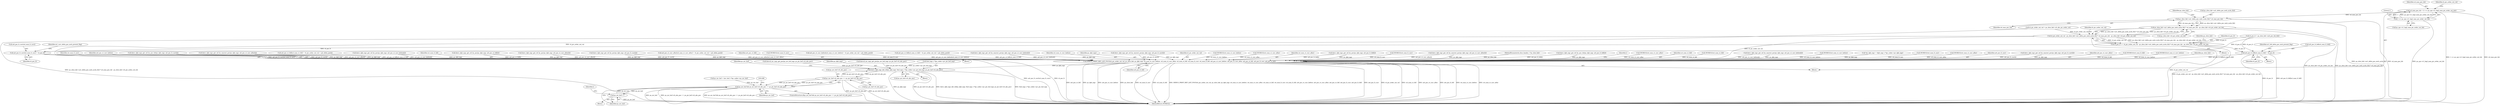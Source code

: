 digraph "0_Android_913d9e8d93d6b81bb8eac3fc2c1426651f5b259d_0@pointer" {
"1000394" [label="(Call,ps_slice_hdr->ai1_delta_poc_msb_cycle_lt[i] * u4_max_poc_lsb - ps_slice_hdr->i4_pic_order_cnt_lsb)"];
"1000395" [label="(Call,ps_slice_hdr->ai1_delta_poc_msb_cycle_lt[i] * u4_max_poc_lsb)"];
"1000170" [label="(Call,u4_max_poc_lsb = (1 << ps_sps->i1_log2_max_pic_order_cnt_lsb))"];
"1000172" [label="(Call,1 << ps_sps->i1_log2_max_pic_order_cnt_lsb)"];
"1000392" [label="(Call,i4_pic_order_cnt_val - ps_slice_hdr->ai1_delta_poc_msb_cycle_lt[i] * u4_max_poc_lsb - ps_slice_hdr->i4_pic_order_cnt_lsb)"];
"1000390" [label="(Call,i4_poc_lt += i4_pic_order_cnt_val - ps_slice_hdr->ai1_delta_poc_msb_cycle_lt[i] * u4_max_poc_lsb - ps_slice_hdr->i4_pic_order_cnt_lsb)"];
"1000412" [label="(Call,ai4_poc_lt_curr[u4_num_lt_curr] = i4_poc_lt)"];
"1001190" [label="(Call,DEBUG_PRINT_REF_LIST_POCS(i4_pic_order_cnt_val, ps_slice_hdr, ps_dpb_mgr, u4_num_st_curr_before, u4_num_st_curr_after, u4_num_st_foll, u4_num_lt_curr, u4_num_lt_foll, ai4_poc_st_curr_before, ai4_poc_st_curr_after, ai4_poc_st_foll, ai4_poc_lt_curr, ai4_poc_lt_foll))"];
"1001246" [label="(Call,ihevc_dpb_mgr_del_ref(ps_dpb_mgr, (buf_mgr_t *)ps_codec->pv_pic_buf_mgr, ps_pic_buf->i4_abs_poc))"];
"1001276" [label="(Call,ps_mv_buf->i4_abs_poc == ps_pic_buf->i4_abs_poc)"];
"1001274" [label="(Call,ps_mv_buf && ps_mv_buf->i4_abs_poc == ps_pic_buf->i4_abs_poc)"];
"1001293" [label="(Call,ps_mv_buf++)"];
"1000430" [label="(Call,ai4_poc_lt_foll[u4_num_lt_foll] = i4_poc_lt)"];
"1000573" [label="(Call,ihevc_dpb_mgr_get_ref_by_poc_lsb(ps_dpb_mgr, ai4_poc_lt_foll[i]))"];
"1001206" [label="(Identifier,i)"];
"1000429" [label="(Block,)"];
"1001294" [label="(Identifier,ps_mv_buf)"];
"1000395" [label="(Call,ps_slice_hdr->ai1_delta_poc_msb_cycle_lt[i] * u4_max_poc_lsb)"];
"1000413" [label="(Call,ai4_poc_lt_curr[u4_num_lt_curr])"];
"1001274" [label="(Call,ps_mv_buf && ps_mv_buf->i4_abs_poc == ps_pic_buf->i4_abs_poc)"];
"1000993" [label="(Call,(WORD32)u4_num_st_curr_after)"];
"1001196" [label="(Identifier,u4_num_st_foll)"];
"1000687" [label="(Call,(WORD32)u4_num_st_foll)"];
"1000177" [label="(Call,i4_pic_order_cnt_val = ps_slice_hdr->i4_abs_pic_order_cnt)"];
"1001246" [label="(Call,ihevc_dpb_mgr_del_ref(ps_dpb_mgr, (buf_mgr_t *)ps_codec->pv_pic_buf_mgr, ps_pic_buf->i4_abs_poc))"];
"1001058" [label="(Call,ihevc_dpb_mgr_get_ref_by_nearest_poc(ps_dpb_mgr, ai4_poc_st_curr_before[i]))"];
"1001247" [label="(Identifier,ps_dpb_mgr)"];
"1000392" [label="(Call,i4_pic_order_cnt_val - ps_slice_hdr->ai1_delta_poc_msb_cycle_lt[i] * u4_max_poc_lsb - ps_slice_hdr->i4_pic_order_cnt_lsb)"];
"1000621" [label="(Call,(WORD32)u4_num_st_curr_before)"];
"1000124" [label="(Call,*ps_dpb_mgr = (dpb_mgr_t *)ps_codec->pv_dpb_mgr)"];
"1000842" [label="(Call,(WORD32)u4_num_lt_curr)"];
"1001275" [label="(Identifier,ps_mv_buf)"];
"1000800" [label="(Call,(WORD32)u4_num_st_curr_after)"];
"1000172" [label="(Call,1 << ps_sps->i1_log2_max_pic_order_cnt_lsb)"];
"1001202" [label="(Identifier,ai4_poc_lt_curr)"];
"1000865" [label="(Call,ihevc_dpb_mgr_get_ref_by_nearest_poc(ps_dpb_mgr, ai4_poc_lt_curr[i]))"];
"1001200" [label="(Identifier,ai4_poc_st_curr_after)"];
"1000941" [label="(Call,ihevcd_mv_mgr_get_poc(ps_mv_buf_mgr, ps_pic_buf->i4_abs_poc))"];
"1000558" [label="(Call,(WORD32)u4_num_lt_foll)"];
"1000758" [label="(Call,(WORD32)u4_num_st_curr_before)"];
"1000401" [label="(Identifier,u4_max_poc_lsb)"];
"1001192" [label="(Identifier,ps_slice_hdr)"];
"1000390" [label="(Call,i4_poc_lt += i4_pic_order_cnt_val - ps_slice_hdr->ai1_delta_poc_msb_cycle_lt[i] * u4_max_poc_lsb - ps_slice_hdr->i4_pic_order_cnt_lsb)"];
"1000171" [label="(Identifier,u4_max_poc_lsb)"];
"1001197" [label="(Identifier,u4_num_lt_curr)"];
"1001199" [label="(Identifier,ai4_poc_st_curr_before)"];
"1000510" [label="(Call,ihevc_dpb_mgr_get_ref_by_poc_lsb(ps_dpb_mgr, ai4_poc_lt_curr[i]))"];
"1000437" [label="(Identifier,ai1_foll_delta_poc_msb_present_flag)"];
"1000823" [label="(Call,ihevc_dpb_mgr_get_ref_by_nearest_poc(ps_dpb_mgr, ai4_poc_st_curr_after[i]))"];
"1000299" [label="(Call,ai4_poc_st_foll[u4_num_st_foll] = i4_pic_order_cnt_val + pi2_delta_poc[i])"];
"1001280" [label="(Call,ps_pic_buf->i4_abs_poc)"];
"1000629" [label="(Call,ihevc_dpb_mgr_get_ref_by_poc(ps_dpb_mgr, ai4_poc_st_curr_before[i]))"];
"1001203" [label="(Identifier,ai4_poc_lt_foll)"];
"1001272" [label="(Block,)"];
"1001198" [label="(Identifier,u4_num_lt_foll)"];
"1000393" [label="(Identifier,i4_pic_order_cnt_val)"];
"1000431" [label="(Call,ai4_poc_lt_foll[u4_num_lt_foll])"];
"1000695" [label="(Call,ihevc_dpb_mgr_get_ref_by_poc(ps_dpb_mgr, ai4_poc_st_foll[i]))"];
"1000376" [label="(Call,i4_poc_lt = ps_slice_hdr->ai4_poc_lsb_lt[i])"];
"1000662" [label="(Call,ihevc_dpb_mgr_get_ref_by_poc(ps_dpb_mgr, ai4_poc_st_curr_after[i]))"];
"1000430" [label="(Call,ai4_poc_lt_foll[u4_num_lt_foll] = i4_poc_lt)"];
"1001248" [label="(Call,(buf_mgr_t *)ps_codec->pv_pic_buf_mgr)"];
"1000533" [label="(Call,ihevc_dpb_mgr_get_ref_by_poc(ps_dpb_mgr, ai4_poc_lt_curr[i]))"];
"1000416" [label="(Identifier,i4_poc_lt)"];
"1000330" [label="(Call,ai4_poc_st_curr_after[u4_num_st_curr_after] = i4_pic_order_cnt_val + pi2_delta_poc[i])"];
"1000402" [label="(Call,ps_slice_hdr->i4_pic_order_cnt_lsb)"];
"1001253" [label="(Call,ps_pic_buf->i4_abs_poc)"];
"1000170" [label="(Call,u4_max_poc_lsb = (1 << ps_sps->i1_log2_max_pic_order_cnt_lsb))"];
"1001256" [label="(Call,ps_mv_buf = (mv_buf_t *)ps_codec->ps_mv_buf)"];
"1000389" [label="(Block,)"];
"1001234" [label="(Block,)"];
"1000408" [label="(Identifier,ps_slice_hdr)"];
"1000411" [label="(Block,)"];
"1001277" [label="(Call,ps_mv_buf->i4_abs_poc)"];
"1000173" [label="(Literal,1)"];
"1001190" [label="(Call,DEBUG_PRINT_REF_LIST_POCS(i4_pic_order_cnt_val, ps_slice_hdr, ps_dpb_mgr, u4_num_st_curr_before, u4_num_st_curr_after, u4_num_st_foll, u4_num_lt_curr, u4_num_lt_foll, ai4_poc_st_curr_before, ai4_poc_st_curr_after, ai4_poc_st_foll, ai4_poc_lt_curr, ai4_poc_lt_foll))"];
"1000412" [label="(Call,ai4_poc_lt_curr[u4_num_lt_curr] = i4_poc_lt)"];
"1001201" [label="(Identifier,ai4_poc_st_foll)"];
"1000495" [label="(Call,(WORD32)u4_num_lt_curr)"];
"1000286" [label="(Call,ai4_poc_st_curr_before[u4_num_st_curr_before] = i4_pic_order_cnt_val + pi2_delta_poc[i])"];
"1000343" [label="(Call,ai4_poc_st_foll[u4_num_st_foll] = i4_pic_order_cnt_val + pi2_delta_poc[i])"];
"1000781" [label="(Call,ihevc_dpb_mgr_get_ref_by_nearest_poc(ps_dpb_mgr, ai4_poc_st_curr_before[i]))"];
"1000391" [label="(Identifier,i4_poc_lt)"];
"1001194" [label="(Identifier,u4_num_st_curr_before)"];
"1000403" [label="(Identifier,ps_slice_hdr)"];
"1001257" [label="(Identifier,ps_mv_buf)"];
"1000434" [label="(Identifier,i4_poc_lt)"];
"1001193" [label="(Identifier,ps_dpb_mgr)"];
"1001100" [label="(Call,ihevc_dpb_mgr_get_ref_by_nearest_poc(ps_dpb_mgr, ai4_poc_lt_curr[i]))"];
"1000112" [label="(Block,)"];
"1001276" [label="(Call,ps_mv_buf->i4_abs_poc == ps_pic_buf->i4_abs_poc)"];
"1001271" [label="(Identifier,i)"];
"1000394" [label="(Call,ps_slice_hdr->ai1_delta_poc_msb_cycle_lt[i] * u4_max_poc_lsb - ps_slice_hdr->i4_pic_order_cnt_lsb)"];
"1001191" [label="(Identifier,i4_pic_order_cnt_val)"];
"1000174" [label="(Call,ps_sps->i1_log2_max_pic_order_cnt_lsb)"];
"1000419" [label="(Identifier,ai1_curr_delta_poc_msb_present_flag)"];
"1001293" [label="(Call,ps_mv_buf++)"];
"1001035" [label="(Call,(WORD32)u4_num_st_curr_before)"];
"1000654" [label="(Call,(WORD32)u4_num_st_curr_after)"];
"1000178" [label="(Identifier,i4_pic_order_cnt_val)"];
"1001195" [label="(Identifier,u4_num_st_curr_after)"];
"1001273" [label="(ControlStructure,if(ps_mv_buf && ps_mv_buf->i4_abs_poc == ps_pic_buf->i4_abs_poc))"];
"1000596" [label="(Call,ihevc_dpb_mgr_get_ref_by_poc(ps_dpb_mgr, ai4_poc_lt_foll[i]))"];
"1001077" [label="(Call,(WORD32)u4_num_lt_curr)"];
"1000396" [label="(Call,ps_slice_hdr->ai1_delta_poc_msb_cycle_lt[i])"];
"1001016" [label="(Call,ihevc_dpb_mgr_get_ref_by_nearest_poc(ps_dpb_mgr, ai4_poc_st_curr_after[i]))"];
"1001297" [label="(MethodReturn,WORD32)"];
"1001176" [label="(Call,ihevcd_mv_mgr_get_poc(ps_mv_buf_mgr, ps_pic_buf->i4_abs_poc))"];
"1000111" [label="(MethodParameterIn,slice_header_t *ps_slice_hdr)"];
"1000394" -> "1000392"  [label="AST: "];
"1000394" -> "1000402"  [label="CFG: "];
"1000395" -> "1000394"  [label="AST: "];
"1000402" -> "1000394"  [label="AST: "];
"1000392" -> "1000394"  [label="CFG: "];
"1000394" -> "1001297"  [label="DDG: ps_slice_hdr->i4_pic_order_cnt_lsb"];
"1000394" -> "1001297"  [label="DDG: ps_slice_hdr->ai1_delta_poc_msb_cycle_lt[i] * u4_max_poc_lsb"];
"1000394" -> "1000392"  [label="DDG: ps_slice_hdr->ai1_delta_poc_msb_cycle_lt[i] * u4_max_poc_lsb"];
"1000394" -> "1000392"  [label="DDG: ps_slice_hdr->i4_pic_order_cnt_lsb"];
"1000395" -> "1000394"  [label="DDG: ps_slice_hdr->ai1_delta_poc_msb_cycle_lt[i]"];
"1000395" -> "1000394"  [label="DDG: u4_max_poc_lsb"];
"1000395" -> "1000401"  [label="CFG: "];
"1000396" -> "1000395"  [label="AST: "];
"1000401" -> "1000395"  [label="AST: "];
"1000403" -> "1000395"  [label="CFG: "];
"1000395" -> "1001297"  [label="DDG: ps_slice_hdr->ai1_delta_poc_msb_cycle_lt[i]"];
"1000395" -> "1001297"  [label="DDG: u4_max_poc_lsb"];
"1000170" -> "1000395"  [label="DDG: u4_max_poc_lsb"];
"1000170" -> "1000112"  [label="AST: "];
"1000170" -> "1000172"  [label="CFG: "];
"1000171" -> "1000170"  [label="AST: "];
"1000172" -> "1000170"  [label="AST: "];
"1000178" -> "1000170"  [label="CFG: "];
"1000170" -> "1001297"  [label="DDG: 1 << ps_sps->i1_log2_max_pic_order_cnt_lsb"];
"1000170" -> "1001297"  [label="DDG: u4_max_poc_lsb"];
"1000172" -> "1000170"  [label="DDG: 1"];
"1000172" -> "1000170"  [label="DDG: ps_sps->i1_log2_max_pic_order_cnt_lsb"];
"1000172" -> "1000174"  [label="CFG: "];
"1000173" -> "1000172"  [label="AST: "];
"1000174" -> "1000172"  [label="AST: "];
"1000172" -> "1001297"  [label="DDG: ps_sps->i1_log2_max_pic_order_cnt_lsb"];
"1000392" -> "1000390"  [label="AST: "];
"1000393" -> "1000392"  [label="AST: "];
"1000390" -> "1000392"  [label="CFG: "];
"1000392" -> "1001297"  [label="DDG: ps_slice_hdr->ai1_delta_poc_msb_cycle_lt[i] * u4_max_poc_lsb - ps_slice_hdr->i4_pic_order_cnt_lsb"];
"1000392" -> "1001297"  [label="DDG: i4_pic_order_cnt_val"];
"1000392" -> "1000390"  [label="DDG: i4_pic_order_cnt_val"];
"1000392" -> "1000390"  [label="DDG: ps_slice_hdr->ai1_delta_poc_msb_cycle_lt[i] * u4_max_poc_lsb - ps_slice_hdr->i4_pic_order_cnt_lsb"];
"1000177" -> "1000392"  [label="DDG: i4_pic_order_cnt_val"];
"1000392" -> "1001190"  [label="DDG: i4_pic_order_cnt_val"];
"1000390" -> "1000389"  [label="AST: "];
"1000391" -> "1000390"  [label="AST: "];
"1000408" -> "1000390"  [label="CFG: "];
"1000390" -> "1001297"  [label="DDG: i4_pic_order_cnt_val - ps_slice_hdr->ai1_delta_poc_msb_cycle_lt[i] * u4_max_poc_lsb - ps_slice_hdr->i4_pic_order_cnt_lsb"];
"1000376" -> "1000390"  [label="DDG: i4_poc_lt"];
"1000390" -> "1000412"  [label="DDG: i4_poc_lt"];
"1000390" -> "1000430"  [label="DDG: i4_poc_lt"];
"1000412" -> "1000411"  [label="AST: "];
"1000412" -> "1000416"  [label="CFG: "];
"1000413" -> "1000412"  [label="AST: "];
"1000416" -> "1000412"  [label="AST: "];
"1000419" -> "1000412"  [label="CFG: "];
"1000412" -> "1001297"  [label="DDG: ai4_poc_lt_curr[u4_num_lt_curr]"];
"1000412" -> "1001297"  [label="DDG: i4_poc_lt"];
"1000376" -> "1000412"  [label="DDG: i4_poc_lt"];
"1000412" -> "1001190"  [label="DDG: ai4_poc_lt_curr[u4_num_lt_curr]"];
"1001190" -> "1000112"  [label="AST: "];
"1001190" -> "1001203"  [label="CFG: "];
"1001191" -> "1001190"  [label="AST: "];
"1001192" -> "1001190"  [label="AST: "];
"1001193" -> "1001190"  [label="AST: "];
"1001194" -> "1001190"  [label="AST: "];
"1001195" -> "1001190"  [label="AST: "];
"1001196" -> "1001190"  [label="AST: "];
"1001197" -> "1001190"  [label="AST: "];
"1001198" -> "1001190"  [label="AST: "];
"1001199" -> "1001190"  [label="AST: "];
"1001200" -> "1001190"  [label="AST: "];
"1001201" -> "1001190"  [label="AST: "];
"1001202" -> "1001190"  [label="AST: "];
"1001203" -> "1001190"  [label="AST: "];
"1001206" -> "1001190"  [label="CFG: "];
"1001190" -> "1001297"  [label="DDG: ai4_poc_st_curr_before"];
"1001190" -> "1001297"  [label="DDG: ps_slice_hdr"];
"1001190" -> "1001297"  [label="DDG: u4_num_lt_curr"];
"1001190" -> "1001297"  [label="DDG: u4_num_lt_foll"];
"1001190" -> "1001297"  [label="DDG: DEBUG_PRINT_REF_LIST_POCS(i4_pic_order_cnt_val, ps_slice_hdr, ps_dpb_mgr, u4_num_st_curr_before, u4_num_st_curr_after, u4_num_st_foll, u4_num_lt_curr, u4_num_lt_foll, ai4_poc_st_curr_before, ai4_poc_st_curr_after, ai4_poc_st_foll, ai4_poc_lt_curr, ai4_poc_lt_foll)"];
"1001190" -> "1001297"  [label="DDG: ai4_poc_lt_curr"];
"1001190" -> "1001297"  [label="DDG: i4_pic_order_cnt_val"];
"1001190" -> "1001297"  [label="DDG: u4_num_st_foll"];
"1001190" -> "1001297"  [label="DDG: ai4_poc_st_curr_after"];
"1001190" -> "1001297"  [label="DDG: ai4_poc_lt_foll"];
"1001190" -> "1001297"  [label="DDG: u4_num_st_curr_before"];
"1001190" -> "1001297"  [label="DDG: u4_num_st_curr_after"];
"1001190" -> "1001297"  [label="DDG: ai4_poc_st_foll"];
"1001190" -> "1001297"  [label="DDG: ps_dpb_mgr"];
"1000177" -> "1001190"  [label="DDG: i4_pic_order_cnt_val"];
"1000111" -> "1001190"  [label="DDG: ps_slice_hdr"];
"1000629" -> "1001190"  [label="DDG: ps_dpb_mgr"];
"1000629" -> "1001190"  [label="DDG: ai4_poc_st_curr_before[i]"];
"1000865" -> "1001190"  [label="DDG: ps_dpb_mgr"];
"1000865" -> "1001190"  [label="DDG: ai4_poc_lt_curr[i]"];
"1000695" -> "1001190"  [label="DDG: ps_dpb_mgr"];
"1000695" -> "1001190"  [label="DDG: ai4_poc_st_foll[i]"];
"1000596" -> "1001190"  [label="DDG: ps_dpb_mgr"];
"1000596" -> "1001190"  [label="DDG: ai4_poc_lt_foll[i]"];
"1000823" -> "1001190"  [label="DDG: ps_dpb_mgr"];
"1000823" -> "1001190"  [label="DDG: ai4_poc_st_curr_after[i]"];
"1000510" -> "1001190"  [label="DDG: ps_dpb_mgr"];
"1000510" -> "1001190"  [label="DDG: ai4_poc_lt_curr[i]"];
"1000781" -> "1001190"  [label="DDG: ps_dpb_mgr"];
"1000781" -> "1001190"  [label="DDG: ai4_poc_st_curr_before[i]"];
"1000573" -> "1001190"  [label="DDG: ps_dpb_mgr"];
"1000573" -> "1001190"  [label="DDG: ai4_poc_lt_foll[i]"];
"1000533" -> "1001190"  [label="DDG: ps_dpb_mgr"];
"1000533" -> "1001190"  [label="DDG: ai4_poc_lt_curr[i]"];
"1001100" -> "1001190"  [label="DDG: ps_dpb_mgr"];
"1001100" -> "1001190"  [label="DDG: ai4_poc_lt_curr[i]"];
"1001058" -> "1001190"  [label="DDG: ps_dpb_mgr"];
"1001058" -> "1001190"  [label="DDG: ai4_poc_st_curr_before[i]"];
"1001016" -> "1001190"  [label="DDG: ps_dpb_mgr"];
"1001016" -> "1001190"  [label="DDG: ai4_poc_st_curr_after[i]"];
"1000124" -> "1001190"  [label="DDG: ps_dpb_mgr"];
"1000662" -> "1001190"  [label="DDG: ps_dpb_mgr"];
"1000662" -> "1001190"  [label="DDG: ai4_poc_st_curr_after[i]"];
"1000621" -> "1001190"  [label="DDG: u4_num_st_curr_before"];
"1000758" -> "1001190"  [label="DDG: u4_num_st_curr_before"];
"1001035" -> "1001190"  [label="DDG: u4_num_st_curr_before"];
"1000654" -> "1001190"  [label="DDG: u4_num_st_curr_after"];
"1000800" -> "1001190"  [label="DDG: u4_num_st_curr_after"];
"1000993" -> "1001190"  [label="DDG: u4_num_st_curr_after"];
"1000687" -> "1001190"  [label="DDG: u4_num_st_foll"];
"1000842" -> "1001190"  [label="DDG: u4_num_lt_curr"];
"1000495" -> "1001190"  [label="DDG: u4_num_lt_curr"];
"1001077" -> "1001190"  [label="DDG: u4_num_lt_curr"];
"1000558" -> "1001190"  [label="DDG: u4_num_lt_foll"];
"1000286" -> "1001190"  [label="DDG: ai4_poc_st_curr_before[u4_num_st_curr_before]"];
"1000330" -> "1001190"  [label="DDG: ai4_poc_st_curr_after[u4_num_st_curr_after]"];
"1000343" -> "1001190"  [label="DDG: ai4_poc_st_foll[u4_num_st_foll]"];
"1000299" -> "1001190"  [label="DDG: ai4_poc_st_foll[u4_num_st_foll]"];
"1000430" -> "1001190"  [label="DDG: ai4_poc_lt_foll[u4_num_lt_foll]"];
"1001190" -> "1001246"  [label="DDG: ps_dpb_mgr"];
"1001246" -> "1001234"  [label="AST: "];
"1001246" -> "1001253"  [label="CFG: "];
"1001247" -> "1001246"  [label="AST: "];
"1001248" -> "1001246"  [label="AST: "];
"1001253" -> "1001246"  [label="AST: "];
"1001257" -> "1001246"  [label="CFG: "];
"1001246" -> "1001297"  [label="DDG: ps_dpb_mgr"];
"1001246" -> "1001297"  [label="DDG: ps_pic_buf->i4_abs_poc"];
"1001246" -> "1001297"  [label="DDG: ihevc_dpb_mgr_del_ref(ps_dpb_mgr, (buf_mgr_t *)ps_codec->pv_pic_buf_mgr, ps_pic_buf->i4_abs_poc)"];
"1001246" -> "1001297"  [label="DDG: (buf_mgr_t *)ps_codec->pv_pic_buf_mgr"];
"1001248" -> "1001246"  [label="DDG: ps_codec->pv_pic_buf_mgr"];
"1001276" -> "1001246"  [label="DDG: ps_pic_buf->i4_abs_poc"];
"1001176" -> "1001246"  [label="DDG: ps_pic_buf->i4_abs_poc"];
"1000941" -> "1001246"  [label="DDG: ps_pic_buf->i4_abs_poc"];
"1001246" -> "1001276"  [label="DDG: ps_pic_buf->i4_abs_poc"];
"1001276" -> "1001274"  [label="AST: "];
"1001276" -> "1001280"  [label="CFG: "];
"1001277" -> "1001276"  [label="AST: "];
"1001280" -> "1001276"  [label="AST: "];
"1001274" -> "1001276"  [label="CFG: "];
"1001276" -> "1001297"  [label="DDG: ps_pic_buf->i4_abs_poc"];
"1001276" -> "1001297"  [label="DDG: ps_mv_buf->i4_abs_poc"];
"1001276" -> "1001274"  [label="DDG: ps_mv_buf->i4_abs_poc"];
"1001276" -> "1001274"  [label="DDG: ps_pic_buf->i4_abs_poc"];
"1001274" -> "1001273"  [label="AST: "];
"1001274" -> "1001275"  [label="CFG: "];
"1001275" -> "1001274"  [label="AST: "];
"1001286" -> "1001274"  [label="CFG: "];
"1001294" -> "1001274"  [label="CFG: "];
"1001274" -> "1001297"  [label="DDG: ps_mv_buf"];
"1001274" -> "1001297"  [label="DDG: ps_mv_buf->i4_abs_poc == ps_pic_buf->i4_abs_poc"];
"1001274" -> "1001297"  [label="DDG: ps_mv_buf && ps_mv_buf->i4_abs_poc == ps_pic_buf->i4_abs_poc"];
"1001256" -> "1001274"  [label="DDG: ps_mv_buf"];
"1001293" -> "1001274"  [label="DDG: ps_mv_buf"];
"1001274" -> "1001293"  [label="DDG: ps_mv_buf"];
"1001293" -> "1001272"  [label="AST: "];
"1001293" -> "1001294"  [label="CFG: "];
"1001294" -> "1001293"  [label="AST: "];
"1001271" -> "1001293"  [label="CFG: "];
"1001293" -> "1001297"  [label="DDG: ps_mv_buf"];
"1000430" -> "1000429"  [label="AST: "];
"1000430" -> "1000434"  [label="CFG: "];
"1000431" -> "1000430"  [label="AST: "];
"1000434" -> "1000430"  [label="AST: "];
"1000437" -> "1000430"  [label="CFG: "];
"1000430" -> "1001297"  [label="DDG: i4_poc_lt"];
"1000430" -> "1001297"  [label="DDG: ai4_poc_lt_foll[u4_num_lt_foll]"];
"1000376" -> "1000430"  [label="DDG: i4_poc_lt"];
}
